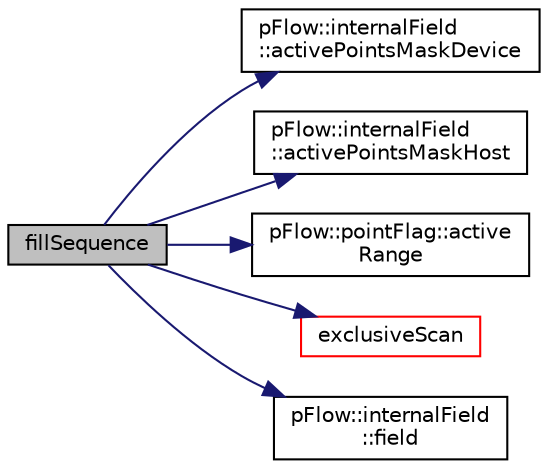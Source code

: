 digraph "fillSequence"
{
 // LATEX_PDF_SIZE
  edge [fontname="Helvetica",fontsize="10",labelfontname="Helvetica",labelfontsize="10"];
  node [fontname="Helvetica",fontsize="10",shape=record];
  rankdir="LR";
  Node1 [label="fillSequence",height=0.2,width=0.4,color="black", fillcolor="grey75", style="filled", fontcolor="black",tooltip=" "];
  Node1 -> Node2 [color="midnightblue",fontsize="10",style="solid",fontname="Helvetica"];
  Node2 [label="pFlow::internalField\l::activePointsMaskDevice",height=0.2,width=0.4,color="black", fillcolor="white", style="filled",URL="$classpFlow_1_1internalField.html#a67d82cfcfc613c9ffbccd1f9a9aa0ce6",tooltip=" "];
  Node1 -> Node3 [color="midnightblue",fontsize="10",style="solid",fontname="Helvetica"];
  Node3 [label="pFlow::internalField\l::activePointsMaskHost",height=0.2,width=0.4,color="black", fillcolor="white", style="filled",URL="$classpFlow_1_1internalField.html#a441872596be8e9a89b22e9ca01edc48d",tooltip=" "];
  Node1 -> Node4 [color="midnightblue",fontsize="10",style="solid",fontname="Helvetica"];
  Node4 [label="pFlow::pointFlag::active\lRange",height=0.2,width=0.4,color="black", fillcolor="white", style="filled",URL="$classpFlow_1_1pointFlag.html#a766f5bcd312f3e0ca10011181b05f318",tooltip=" "];
  Node1 -> Node5 [color="midnightblue",fontsize="10",style="solid",fontname="Helvetica"];
  Node5 [label="exclusiveScan",height=0.2,width=0.4,color="red", fillcolor="white", style="filled",URL="$namespacepFlow.html#ab9a055e2543a78b9ea5f2fdb2a73d0be",tooltip=" "];
  Node1 -> Node7 [color="midnightblue",fontsize="10",style="solid",fontname="Helvetica"];
  Node7 [label="pFlow::internalField\l::field",height=0.2,width=0.4,color="black", fillcolor="white", style="filled",URL="$classpFlow_1_1internalField.html#a0b7cdb82732a46cf6c7aa342cf9c6c33",tooltip=" "];
}
